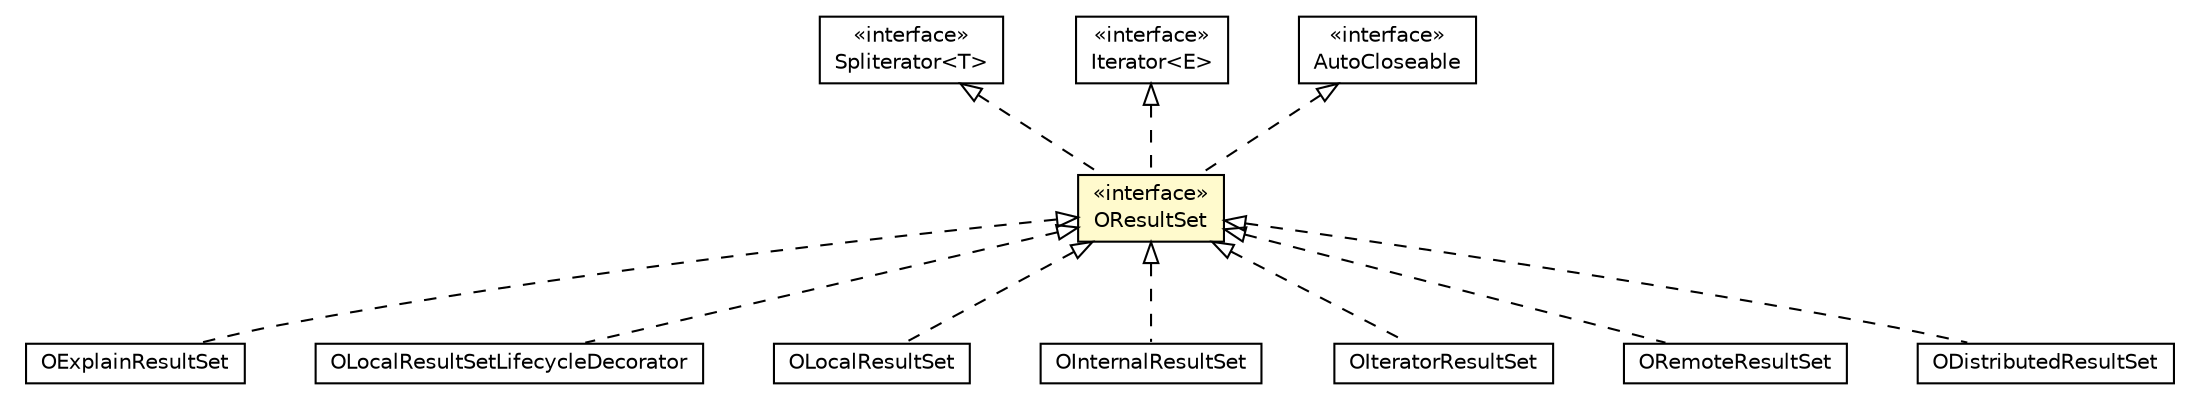 #!/usr/local/bin/dot
#
# Class diagram 
# Generated by UMLGraph version R5_6-24-gf6e263 (http://www.umlgraph.org/)
#

digraph G {
	edge [fontname="Helvetica",fontsize=10,labelfontname="Helvetica",labelfontsize=10];
	node [fontname="Helvetica",fontsize=10,shape=plaintext];
	nodesep=0.25;
	ranksep=0.5;
	// com.orientechnologies.orient.core.sql.parser.OExplainResultSet
	c5594377 [label=<<table title="com.orientechnologies.orient.core.sql.parser.OExplainResultSet" border="0" cellborder="1" cellspacing="0" cellpadding="2" port="p" href="../parser/OExplainResultSet.html">
		<tr><td><table border="0" cellspacing="0" cellpadding="1">
<tr><td align="center" balign="center"> OExplainResultSet </td></tr>
		</table></td></tr>
		</table>>, URL="../parser/OExplainResultSet.html", fontname="Helvetica", fontcolor="black", fontsize=10.0];
	// com.orientechnologies.orient.core.sql.parser.OLocalResultSetLifecycleDecorator
	c5594390 [label=<<table title="com.orientechnologies.orient.core.sql.parser.OLocalResultSetLifecycleDecorator" border="0" cellborder="1" cellspacing="0" cellpadding="2" port="p" href="../parser/OLocalResultSetLifecycleDecorator.html">
		<tr><td><table border="0" cellspacing="0" cellpadding="1">
<tr><td align="center" balign="center"> OLocalResultSetLifecycleDecorator </td></tr>
		</table></td></tr>
		</table>>, URL="../parser/OLocalResultSetLifecycleDecorator.html", fontname="Helvetica", fontcolor="black", fontsize=10.0];
	// com.orientechnologies.orient.core.sql.parser.OLocalResultSet
	c5594438 [label=<<table title="com.orientechnologies.orient.core.sql.parser.OLocalResultSet" border="0" cellborder="1" cellspacing="0" cellpadding="2" port="p" href="../parser/OLocalResultSet.html">
		<tr><td><table border="0" cellspacing="0" cellpadding="1">
<tr><td align="center" balign="center"> OLocalResultSet </td></tr>
		</table></td></tr>
		</table>>, URL="../parser/OLocalResultSet.html", fontname="Helvetica", fontcolor="black", fontsize=10.0];
	// com.orientechnologies.orient.core.sql.executor.OInternalResultSet
	c5594709 [label=<<table title="com.orientechnologies.orient.core.sql.executor.OInternalResultSet" border="0" cellborder="1" cellspacing="0" cellpadding="2" port="p" href="./OInternalResultSet.html">
		<tr><td><table border="0" cellspacing="0" cellpadding="1">
<tr><td align="center" balign="center"> OInternalResultSet </td></tr>
		</table></td></tr>
		</table>>, URL="./OInternalResultSet.html", fontname="Helvetica", fontcolor="black", fontsize=10.0];
	// com.orientechnologies.orient.core.sql.executor.OIteratorResultSet
	c5594739 [label=<<table title="com.orientechnologies.orient.core.sql.executor.OIteratorResultSet" border="0" cellborder="1" cellspacing="0" cellpadding="2" port="p" href="./OIteratorResultSet.html">
		<tr><td><table border="0" cellspacing="0" cellpadding="1">
<tr><td align="center" balign="center"> OIteratorResultSet </td></tr>
		</table></td></tr>
		</table>>, URL="./OIteratorResultSet.html", fontname="Helvetica", fontcolor="black", fontsize=10.0];
	// com.orientechnologies.orient.core.sql.executor.OResultSet
	c5594770 [label=<<table title="com.orientechnologies.orient.core.sql.executor.OResultSet" border="0" cellborder="1" cellspacing="0" cellpadding="2" port="p" bgcolor="lemonChiffon" href="./OResultSet.html">
		<tr><td><table border="0" cellspacing="0" cellpadding="1">
<tr><td align="center" balign="center"> &#171;interface&#187; </td></tr>
<tr><td align="center" balign="center"> OResultSet </td></tr>
		</table></td></tr>
		</table>>, URL="./OResultSet.html", fontname="Helvetica", fontcolor="black", fontsize=10.0];
	// com.orientechnologies.orient.client.remote.message.ORemoteResultSet
	c5595453 [label=<<table title="com.orientechnologies.orient.client.remote.message.ORemoteResultSet" border="0" cellborder="1" cellspacing="0" cellpadding="2" port="p" href="../../../client/remote/message/ORemoteResultSet.html">
		<tr><td><table border="0" cellspacing="0" cellpadding="1">
<tr><td align="center" balign="center"> ORemoteResultSet </td></tr>
		</table></td></tr>
		</table>>, URL="../../../client/remote/message/ORemoteResultSet.html", fontname="Helvetica", fontcolor="black", fontsize=10.0];
	// com.orientechnologies.orient.server.distributed.impl.sql.executor.ODistributedResultSet
	c5596070 [label=<<table title="com.orientechnologies.orient.server.distributed.impl.sql.executor.ODistributedResultSet" border="0" cellborder="1" cellspacing="0" cellpadding="2" port="p" href="../../../server/distributed/impl/sql/executor/ODistributedResultSet.html">
		<tr><td><table border="0" cellspacing="0" cellpadding="1">
<tr><td align="center" balign="center"> ODistributedResultSet </td></tr>
		</table></td></tr>
		</table>>, URL="../../../server/distributed/impl/sql/executor/ODistributedResultSet.html", fontname="Helvetica", fontcolor="black", fontsize=10.0];
	//com.orientechnologies.orient.core.sql.parser.OExplainResultSet implements com.orientechnologies.orient.core.sql.executor.OResultSet
	c5594770:p -> c5594377:p [dir=back,arrowtail=empty,style=dashed];
	//com.orientechnologies.orient.core.sql.parser.OLocalResultSetLifecycleDecorator implements com.orientechnologies.orient.core.sql.executor.OResultSet
	c5594770:p -> c5594390:p [dir=back,arrowtail=empty,style=dashed];
	//com.orientechnologies.orient.core.sql.parser.OLocalResultSet implements com.orientechnologies.orient.core.sql.executor.OResultSet
	c5594770:p -> c5594438:p [dir=back,arrowtail=empty,style=dashed];
	//com.orientechnologies.orient.core.sql.executor.OInternalResultSet implements com.orientechnologies.orient.core.sql.executor.OResultSet
	c5594770:p -> c5594709:p [dir=back,arrowtail=empty,style=dashed];
	//com.orientechnologies.orient.core.sql.executor.OIteratorResultSet implements com.orientechnologies.orient.core.sql.executor.OResultSet
	c5594770:p -> c5594739:p [dir=back,arrowtail=empty,style=dashed];
	//com.orientechnologies.orient.core.sql.executor.OResultSet implements java.util.Spliterator<T>
	c5596324:p -> c5594770:p [dir=back,arrowtail=empty,style=dashed];
	//com.orientechnologies.orient.core.sql.executor.OResultSet implements java.util.Iterator<E>
	c5596325:p -> c5594770:p [dir=back,arrowtail=empty,style=dashed];
	//com.orientechnologies.orient.core.sql.executor.OResultSet implements java.lang.AutoCloseable
	c5596326:p -> c5594770:p [dir=back,arrowtail=empty,style=dashed];
	//com.orientechnologies.orient.client.remote.message.ORemoteResultSet implements com.orientechnologies.orient.core.sql.executor.OResultSet
	c5594770:p -> c5595453:p [dir=back,arrowtail=empty,style=dashed];
	//com.orientechnologies.orient.server.distributed.impl.sql.executor.ODistributedResultSet implements com.orientechnologies.orient.core.sql.executor.OResultSet
	c5594770:p -> c5596070:p [dir=back,arrowtail=empty,style=dashed];
	// java.lang.AutoCloseable
	c5596326 [label=<<table title="java.lang.AutoCloseable" border="0" cellborder="1" cellspacing="0" cellpadding="2" port="p" href="http://java.sun.com/j2se/1.4.2/docs/api/java/lang/AutoCloseable.html">
		<tr><td><table border="0" cellspacing="0" cellpadding="1">
<tr><td align="center" balign="center"> &#171;interface&#187; </td></tr>
<tr><td align="center" balign="center"> AutoCloseable </td></tr>
		</table></td></tr>
		</table>>, URL="http://java.sun.com/j2se/1.4.2/docs/api/java/lang/AutoCloseable.html", fontname="Helvetica", fontcolor="black", fontsize=10.0];
	// java.util.Spliterator<T>
	c5596324 [label=<<table title="java.util.Spliterator" border="0" cellborder="1" cellspacing="0" cellpadding="2" port="p" href="http://java.sun.com/j2se/1.4.2/docs/api/java/util/Spliterator.html">
		<tr><td><table border="0" cellspacing="0" cellpadding="1">
<tr><td align="center" balign="center"> &#171;interface&#187; </td></tr>
<tr><td align="center" balign="center"> Spliterator&lt;T&gt; </td></tr>
		</table></td></tr>
		</table>>, URL="http://java.sun.com/j2se/1.4.2/docs/api/java/util/Spliterator.html", fontname="Helvetica", fontcolor="black", fontsize=10.0];
	// java.util.Iterator<E>
	c5596325 [label=<<table title="java.util.Iterator" border="0" cellborder="1" cellspacing="0" cellpadding="2" port="p" href="http://java.sun.com/j2se/1.4.2/docs/api/java/util/Iterator.html">
		<tr><td><table border="0" cellspacing="0" cellpadding="1">
<tr><td align="center" balign="center"> &#171;interface&#187; </td></tr>
<tr><td align="center" balign="center"> Iterator&lt;E&gt; </td></tr>
		</table></td></tr>
		</table>>, URL="http://java.sun.com/j2se/1.4.2/docs/api/java/util/Iterator.html", fontname="Helvetica", fontcolor="black", fontsize=10.0];
}

